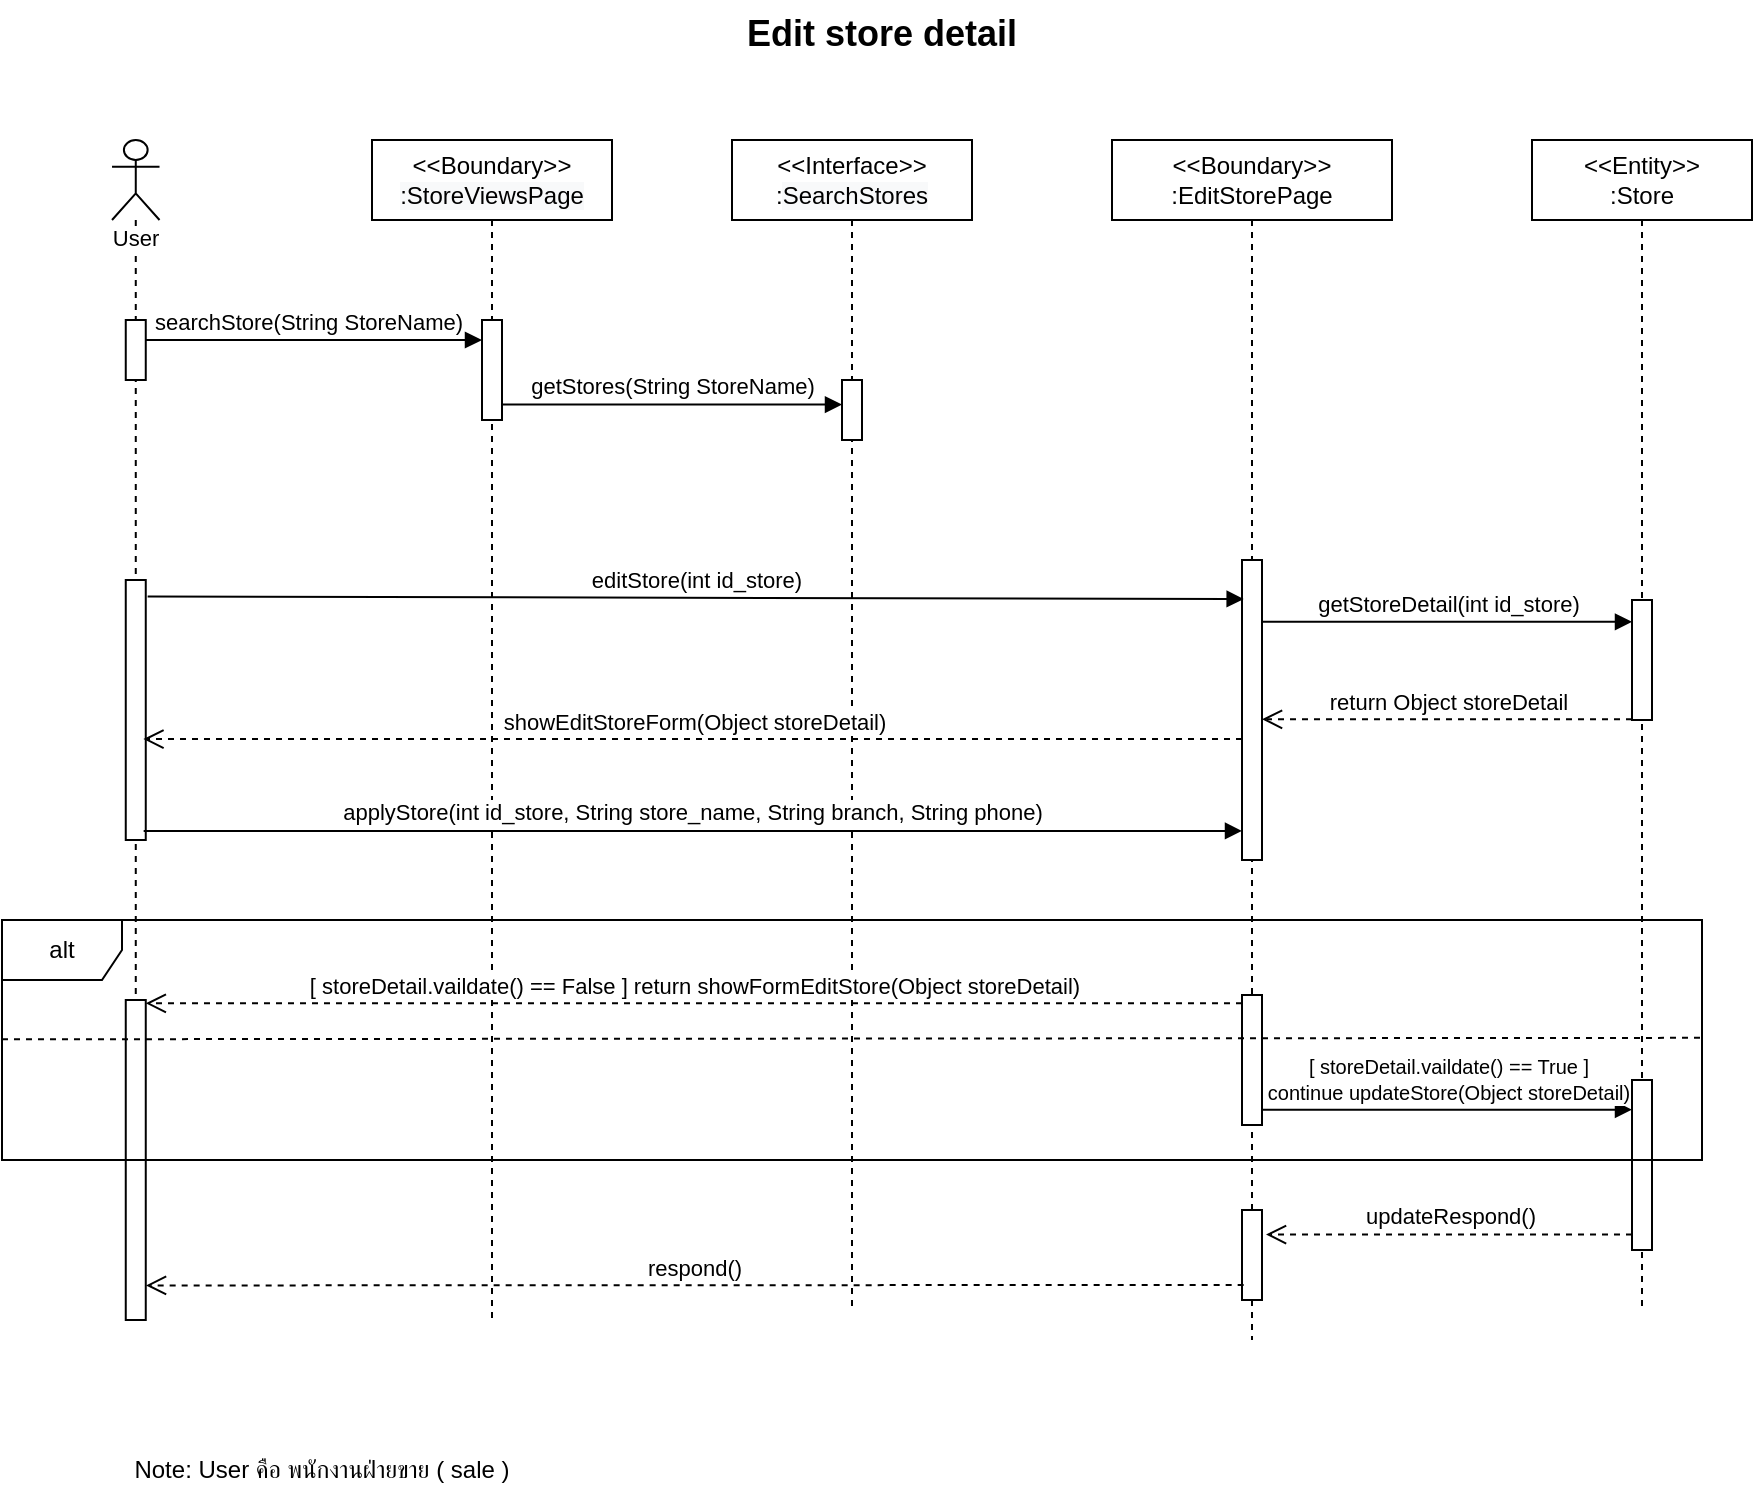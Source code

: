 <mxfile version="13.1.2" type="device"><diagram name="Page-1" id="9361dd3d-8414-5efd-6122-117bd74ce7a7"><mxGraphModel dx="1146" dy="526" grid="1" gridSize="10" guides="1" tooltips="1" connect="1" arrows="1" fold="1" page="0" pageScale="1.5" pageWidth="826" pageHeight="1169" background="#ffffff" math="0" shadow="0"><root><mxCell id="0"/><mxCell id="1" parent="0"/><mxCell id="7rjC0R7gxG3Y_Jifvdmj-71" value="&amp;lt;&amp;lt;Boundary&amp;gt;&amp;gt;&lt;br&gt;&lt;span style=&quot;background-color: rgb(248 , 249 , 250)&quot;&gt;:StoreViewsPage&lt;/span&gt;" style="shape=umlLifeline;perimeter=lifelinePerimeter;whiteSpace=wrap;html=1;container=1;collapsible=0;recursiveResize=0;outlineConnect=0;" parent="1" vertex="1"><mxGeometry x="250" y="90" width="120" height="590" as="geometry"/></mxCell><mxCell id="7rjC0R7gxG3Y_Jifvdmj-72" value="" style="html=1;points=[];perimeter=orthogonalPerimeter;strokeWidth=1;fontSize=11;" parent="7rjC0R7gxG3Y_Jifvdmj-71" vertex="1"><mxGeometry x="55" y="90" width="10" height="50" as="geometry"/></mxCell><mxCell id="skKU-rmC7mUz_8L9Y8ER-73" value="&lt;span&gt;&amp;lt;&amp;lt;Entity&amp;gt;&amp;gt;&lt;br&gt;:Store&lt;/span&gt;" style="shape=umlLifeline;perimeter=lifelinePerimeter;whiteSpace=wrap;html=1;container=1;collapsible=0;recursiveResize=0;outlineConnect=0;" parent="1" vertex="1"><mxGeometry x="830" y="90" width="110" height="585" as="geometry"/></mxCell><mxCell id="skKU-rmC7mUz_8L9Y8ER-78" value="" style="html=1;points=[];perimeter=orthogonalPerimeter;strokeWidth=1;fontSize=11;" parent="skKU-rmC7mUz_8L9Y8ER-73" vertex="1"><mxGeometry x="50" y="230" width="10" height="60" as="geometry"/></mxCell><mxCell id="skKU-rmC7mUz_8L9Y8ER-72" value="&amp;lt;&amp;lt;Boundary&amp;gt;&amp;gt;&lt;br&gt;&lt;span&gt;:EditStorePage&lt;/span&gt;" style="shape=umlLifeline;perimeter=lifelinePerimeter;whiteSpace=wrap;html=1;container=1;collapsible=0;recursiveResize=0;outlineConnect=0;" parent="1" vertex="1"><mxGeometry x="620" y="90" width="140" height="600" as="geometry"/></mxCell><mxCell id="skKU-rmC7mUz_8L9Y8ER-75" value="" style="html=1;points=[];perimeter=orthogonalPerimeter;strokeWidth=1;fontSize=11;" parent="skKU-rmC7mUz_8L9Y8ER-72" vertex="1"><mxGeometry x="65" y="210" width="10" height="150" as="geometry"/></mxCell><mxCell id="skKU-rmC7mUz_8L9Y8ER-80" value="" style="html=1;points=[];perimeter=orthogonalPerimeter;strokeWidth=1;fontSize=11;" parent="skKU-rmC7mUz_8L9Y8ER-72" vertex="1"><mxGeometry x="65" y="535" width="10" height="45" as="geometry"/></mxCell><mxCell id="skKU-rmC7mUz_8L9Y8ER-71" value="&amp;lt;&amp;lt;Interface&amp;gt;&amp;gt;&lt;br&gt;:&lt;span style=&quot;background-color: rgb(248 , 249 , 250)&quot;&gt;SearchStores&lt;/span&gt;" style="shape=umlLifeline;perimeter=lifelinePerimeter;whiteSpace=wrap;html=1;container=1;collapsible=0;recursiveResize=0;outlineConnect=0;" parent="1" vertex="1"><mxGeometry x="430" y="90" width="120" height="585" as="geometry"/></mxCell><mxCell id="7rjC0R7gxG3Y_Jifvdmj-73" value="" style="html=1;points=[];perimeter=orthogonalPerimeter;strokeWidth=1;fontSize=11;" parent="skKU-rmC7mUz_8L9Y8ER-71" vertex="1"><mxGeometry x="55" y="120" width="10" height="30" as="geometry"/></mxCell><mxCell id="71" value="Edit store detail" style="rounded=1;fontStyle=1;fillColor=none;strokeColor=none;fontSize=18;strokeWidth=1;" parent="1" vertex="1"><mxGeometry x="430" y="20" width="150" height="30" as="geometry"/></mxCell><mxCell id="2GQ-ZTos0BSy2MewQahr-104" value="searchStore(String StoreName)" style="html=1;verticalAlign=bottom;endArrow=block;fontSize=11;" parent="1" target="7rjC0R7gxG3Y_Jifvdmj-72" edge="1"><mxGeometry width="80" relative="1" as="geometry"><mxPoint x="130" y="190" as="sourcePoint"/><mxPoint x="270" y="189" as="targetPoint"/><mxPoint as="offset"/></mxGeometry></mxCell><mxCell id="2GQ-ZTos0BSy2MewQahr-107" value="User" style="shape=umlLifeline;participant=umlActor;perimeter=lifelinePerimeter;whiteSpace=wrap;html=1;container=1;collapsible=0;recursiveResize=0;verticalAlign=top;spacingTop=36;labelBackgroundColor=#ffffff;outlineConnect=0;strokeWidth=1;fontSize=11;size=40;" parent="1" vertex="1"><mxGeometry x="120.01" y="90" width="23.75" height="590" as="geometry"/></mxCell><mxCell id="2GQ-ZTos0BSy2MewQahr-140" value="" style="html=1;points=[];perimeter=orthogonalPerimeter;strokeWidth=1;fontSize=11;" parent="2GQ-ZTos0BSy2MewQahr-107" vertex="1"><mxGeometry x="6.87" y="220" width="10" height="130" as="geometry"/></mxCell><mxCell id="2GQ-ZTos0BSy2MewQahr-169" value="" style="html=1;points=[];perimeter=orthogonalPerimeter;strokeWidth=1;fontSize=11;" parent="2GQ-ZTos0BSy2MewQahr-107" vertex="1"><mxGeometry x="6.87" y="430" width="10" height="160" as="geometry"/></mxCell><mxCell id="lClxWt4woueMkgBuS4Mu-71" value="" style="html=1;points=[];perimeter=orthogonalPerimeter;strokeWidth=1;fontSize=11;" vertex="1" parent="2GQ-ZTos0BSy2MewQahr-107"><mxGeometry x="6.87" y="90" width="10" height="30" as="geometry"/></mxCell><mxCell id="2GQ-ZTos0BSy2MewQahr-123" value="&lt;span style=&quot;text-align: left; font-size: 12px;&quot;&gt;Note: User คือ พนักงานฝ่ายขาย ( sale )&lt;/span&gt;" style="text;html=1;strokeColor=none;fillColor=none;align=center;verticalAlign=middle;whiteSpace=wrap;rounded=0;fontSize=12;" parent="1" vertex="1"><mxGeometry x="120.01" y="740" width="209.99" height="30" as="geometry"/></mxCell><mxCell id="2GQ-ZTos0BSy2MewQahr-132" value="getStoreDetail(int id_store)" style="html=1;verticalAlign=bottom;endArrow=block;fontSize=11;exitX=1;exitY=0.144;exitDx=0;exitDy=0;exitPerimeter=0;" parent="1" edge="1"><mxGeometry width="80" relative="1" as="geometry"><mxPoint x="695" y="330.92" as="sourcePoint"/><mxPoint x="880" y="330.92" as="targetPoint"/></mxGeometry></mxCell><mxCell id="2GQ-ZTos0BSy2MewQahr-139" value="return Object storeDetail" style="html=1;verticalAlign=bottom;endArrow=open;dashed=1;endSize=8;fontSize=11;entryX=1;entryY=0.531;entryDx=0;entryDy=0;entryPerimeter=0;" parent="1" source="skKU-rmC7mUz_8L9Y8ER-78" target="skKU-rmC7mUz_8L9Y8ER-75" edge="1"><mxGeometry relative="1" as="geometry"><mxPoint x="880" y="363" as="sourcePoint"/><mxPoint x="694" y="363" as="targetPoint"/></mxGeometry></mxCell><mxCell id="2GQ-ZTos0BSy2MewQahr-168" value="&lt;font style=&quot;font-size: 10px&quot;&gt;[ storeDetail.vaildate() == True ]&lt;br&gt;continue&amp;nbsp;updateStore(Object&amp;nbsp;storeDetail)&lt;/font&gt;" style="html=1;verticalAlign=bottom;endArrow=block;fontSize=11;exitX=1.033;exitY=0.753;exitDx=0;exitDy=0;exitPerimeter=0;" parent="1" edge="1"><mxGeometry width="80" relative="1" as="geometry"><mxPoint x="695.33" y="574.845" as="sourcePoint"/><mxPoint x="880" y="574.845" as="targetPoint"/></mxGeometry></mxCell><mxCell id="2GQ-ZTos0BSy2MewQahr-173" value="updateRespond()" style="html=1;verticalAlign=bottom;endArrow=open;dashed=1;endSize=8;fontSize=11;entryX=1.2;entryY=0.924;entryDx=0;entryDy=0;entryPerimeter=0;" parent="1" edge="1"><mxGeometry relative="1" as="geometry"><mxPoint x="880" y="637.26" as="sourcePoint"/><mxPoint x="697" y="637.26" as="targetPoint"/></mxGeometry></mxCell><mxCell id="2GQ-ZTos0BSy2MewQahr-126" value="editStore(int id_store)" style="html=1;verticalAlign=bottom;endArrow=block;fontSize=11;exitX=1.095;exitY=0.553;exitDx=0;exitDy=0;exitPerimeter=0;entryX=0.083;entryY=0.13;entryDx=0;entryDy=0;entryPerimeter=0;" parent="1" target="skKU-rmC7mUz_8L9Y8ER-75" edge="1"><mxGeometry width="80" relative="1" as="geometry"><mxPoint x="137.83" y="318.25" as="sourcePoint"/><mxPoint x="680" y="318" as="targetPoint"/></mxGeometry></mxCell><mxCell id="2GQ-ZTos0BSy2MewQahr-127" value="showEditStoreForm(Object&amp;nbsp;storeDetail)" style="html=1;verticalAlign=bottom;endArrow=open;dashed=1;endSize=8;fontSize=11;entryX=0.883;entryY=0.612;entryDx=0;entryDy=0;entryPerimeter=0;" parent="1" source="skKU-rmC7mUz_8L9Y8ER-75" edge="1" target="2GQ-ZTos0BSy2MewQahr-140"><mxGeometry relative="1" as="geometry"><mxPoint x="670" y="390" as="sourcePoint"/><mxPoint x="140" y="387" as="targetPoint"/></mxGeometry></mxCell><mxCell id="2GQ-ZTos0BSy2MewQahr-128" value="applyStore(int id_store, String store_name, String branch, String phone)" style="html=1;verticalAlign=bottom;endArrow=block;fontSize=11;exitX=0.895;exitY=0.965;exitDx=0;exitDy=0;exitPerimeter=0;" parent="1" source="2GQ-ZTos0BSy2MewQahr-140" target="skKU-rmC7mUz_8L9Y8ER-75" edge="1"><mxGeometry width="80" relative="1" as="geometry"><mxPoint x="138.67" y="424.25" as="sourcePoint"/><mxPoint x="680" y="432" as="targetPoint"/></mxGeometry></mxCell><mxCell id="2GQ-ZTos0BSy2MewQahr-163" value="[ storeDetail.vaildate() == False ] return showFormEditStore(Object&amp;nbsp;storeDetail)" style="html=1;verticalAlign=bottom;endArrow=open;dashed=1;endSize=8;fontSize=11;exitX=0;exitY=0.064;exitDx=0;exitDy=0;exitPerimeter=0;" parent="1" source="skKU-rmC7mUz_8L9Y8ER-79" target="2GQ-ZTos0BSy2MewQahr-169" edge="1"><mxGeometry relative="1" as="geometry"><mxPoint x="524.5" y="537.87" as="sourcePoint"/><mxPoint x="136" y="530" as="targetPoint"/></mxGeometry></mxCell><mxCell id="2GQ-ZTos0BSy2MewQahr-174" value="respond()" style="html=1;verticalAlign=bottom;endArrow=open;dashed=1;endSize=8;fontSize=11;entryX=1.012;entryY=0.892;entryDx=0;entryDy=0;entryPerimeter=0;exitX=0.083;exitY=0.833;exitDx=0;exitDy=0;exitPerimeter=0;" parent="1" source="skKU-rmC7mUz_8L9Y8ER-80" target="2GQ-ZTos0BSy2MewQahr-169" edge="1"><mxGeometry relative="1" as="geometry"><mxPoint x="680" y="663" as="sourcePoint"/><mxPoint x="138" y="580" as="targetPoint"/></mxGeometry></mxCell><mxCell id="skKU-rmC7mUz_8L9Y8ER-79" value="" style="html=1;points=[];perimeter=orthogonalPerimeter;strokeWidth=1;fontSize=11;" parent="1" vertex="1"><mxGeometry x="685" y="517.5" width="10" height="65" as="geometry"/></mxCell><mxCell id="skKU-rmC7mUz_8L9Y8ER-81" value="" style="html=1;points=[];perimeter=orthogonalPerimeter;strokeWidth=1;fontSize=11;" parent="1" vertex="1"><mxGeometry x="880" y="560" width="10" height="85" as="geometry"/></mxCell><mxCell id="EVjopq9Wj-FyAS9VIhYw-76" value="" style="endArrow=none;dashed=1;html=1;exitX=0;exitY=0.497;exitDx=0;exitDy=0;exitPerimeter=0;entryX=1.001;entryY=0.491;entryDx=0;entryDy=0;entryPerimeter=0;" parent="1" source="EVjopq9Wj-FyAS9VIhYw-74" target="EVjopq9Wj-FyAS9VIhYw-74" edge="1"><mxGeometry width="50" height="50" relative="1" as="geometry"><mxPoint x="380" y="500" as="sourcePoint"/><mxPoint x="430" y="450" as="targetPoint"/></mxGeometry></mxCell><mxCell id="EVjopq9Wj-FyAS9VIhYw-74" value="alt" style="shape=umlFrame;whiteSpace=wrap;html=1;" parent="1" vertex="1"><mxGeometry x="65" y="480" width="850" height="120" as="geometry"/></mxCell><mxCell id="7rjC0R7gxG3Y_Jifvdmj-74" value="getStores(String StoreName)" style="html=1;verticalAlign=bottom;endArrow=block;exitX=1.038;exitY=0.846;exitDx=0;exitDy=0;exitPerimeter=0;" parent="1" source="7rjC0R7gxG3Y_Jifvdmj-72" target="7rjC0R7gxG3Y_Jifvdmj-73" edge="1"><mxGeometry width="80" relative="1" as="geometry"><mxPoint x="350" y="200" as="sourcePoint"/><mxPoint x="480" y="200" as="targetPoint"/></mxGeometry></mxCell></root></mxGraphModel></diagram></mxfile>